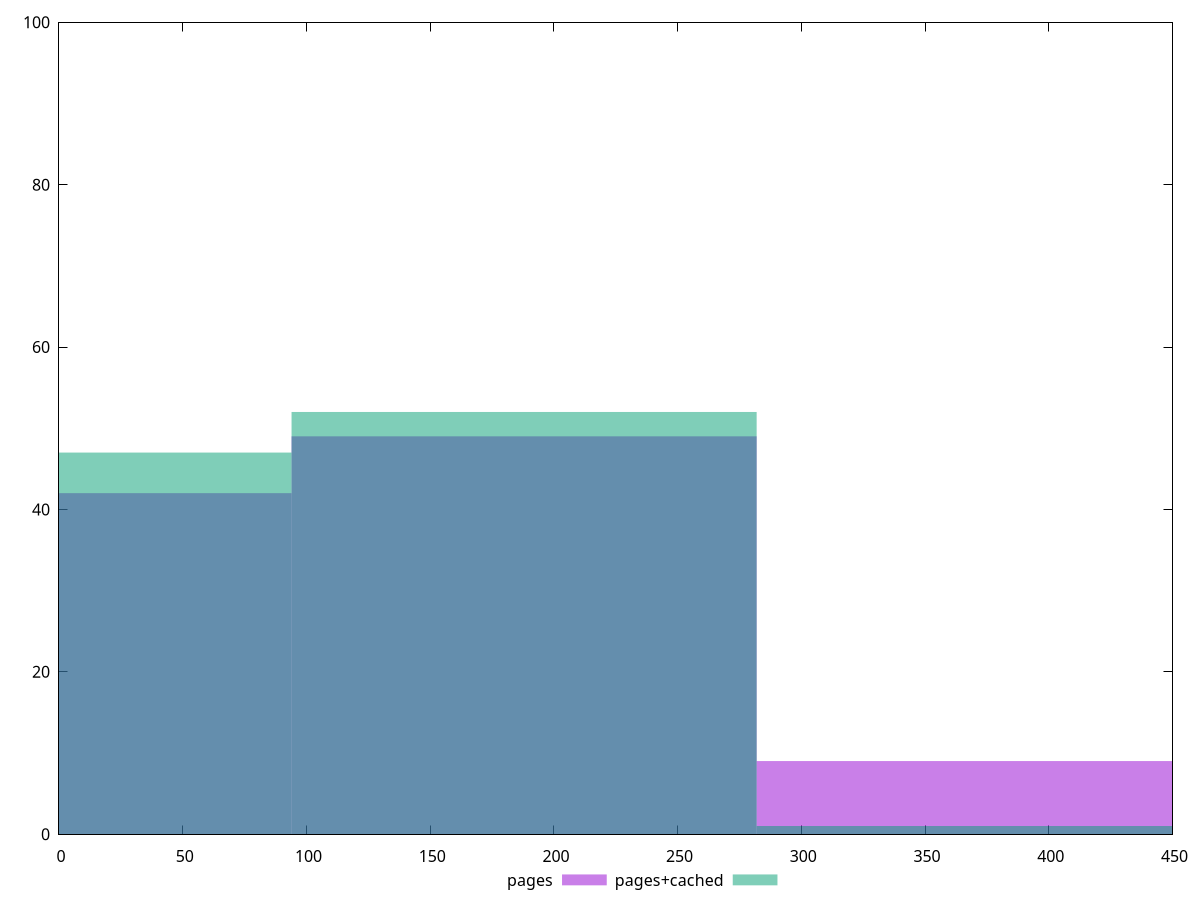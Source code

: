 reset

$pages <<EOF
0 42
187.962285518756 49
375.924571037512 9
EOF

$pagesCached <<EOF
187.962285518756 52
0 47
375.924571037512 1
EOF

set key outside below
set boxwidth 187.962285518756
set xrange [0:450]
set yrange [0:100]
set trange [0:100]
set style fill transparent solid 0.5 noborder
set terminal svg size 640, 500 enhanced background rgb 'white'
set output "report_00025_2021-02-22T21:38:55.199Z/unminified-css/comparison/histogram/0_vs_1.svg"

plot $pages title "pages" with boxes, \
     $pagesCached title "pages+cached" with boxes

reset
